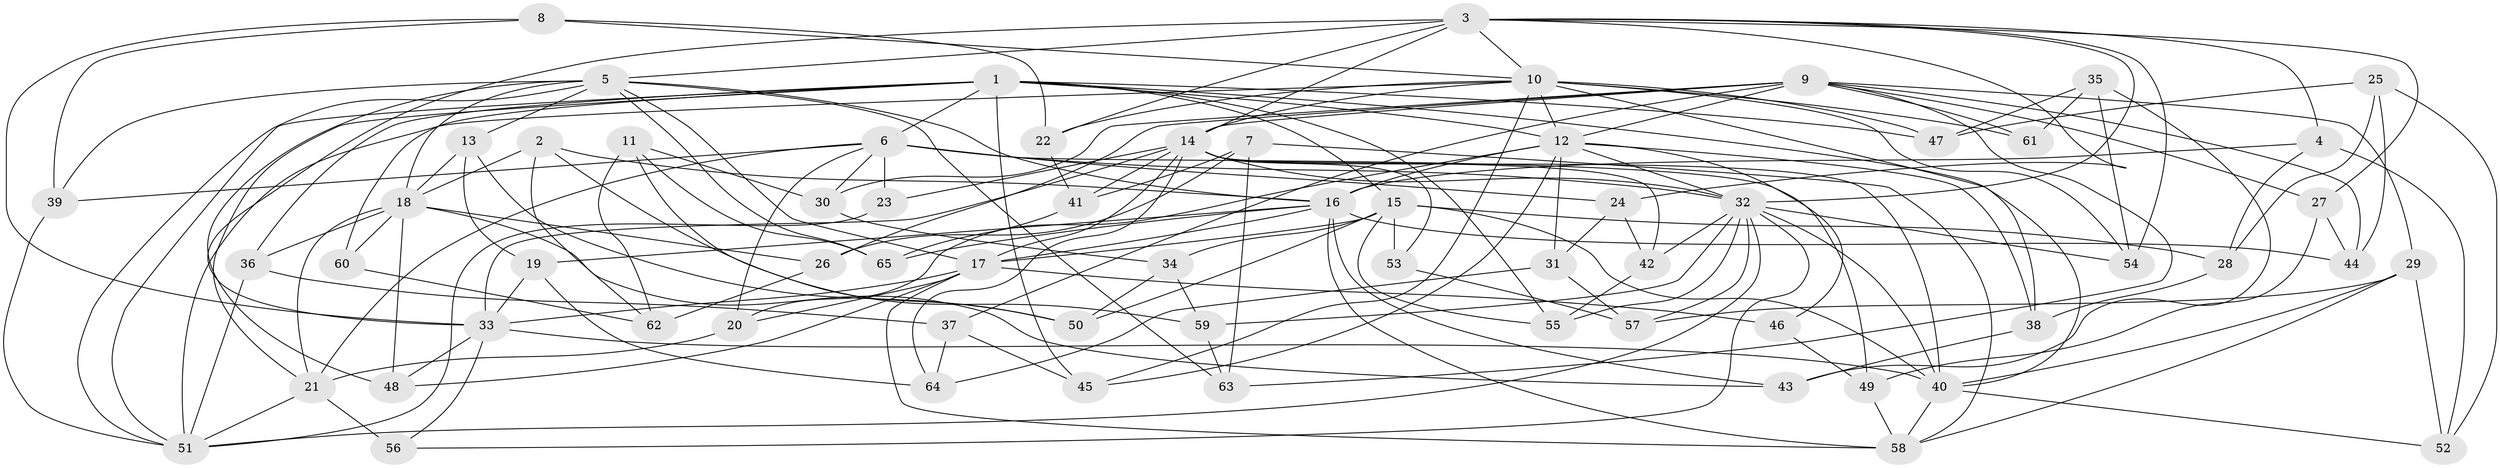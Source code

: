 // original degree distribution, {4: 1.0}
// Generated by graph-tools (version 1.1) at 2025/38/03/09/25 02:38:08]
// undirected, 65 vertices, 175 edges
graph export_dot {
graph [start="1"]
  node [color=gray90,style=filled];
  1;
  2;
  3;
  4;
  5;
  6;
  7;
  8;
  9;
  10;
  11;
  12;
  13;
  14;
  15;
  16;
  17;
  18;
  19;
  20;
  21;
  22;
  23;
  24;
  25;
  26;
  27;
  28;
  29;
  30;
  31;
  32;
  33;
  34;
  35;
  36;
  37;
  38;
  39;
  40;
  41;
  42;
  43;
  44;
  45;
  46;
  47;
  48;
  49;
  50;
  51;
  52;
  53;
  54;
  55;
  56;
  57;
  58;
  59;
  60;
  61;
  62;
  63;
  64;
  65;
  1 -- 6 [weight=1.0];
  1 -- 12 [weight=1.0];
  1 -- 15 [weight=1.0];
  1 -- 21 [weight=1.0];
  1 -- 36 [weight=1.0];
  1 -- 40 [weight=2.0];
  1 -- 45 [weight=1.0];
  1 -- 47 [weight=1.0];
  1 -- 51 [weight=1.0];
  1 -- 55 [weight=1.0];
  1 -- 60 [weight=1.0];
  2 -- 16 [weight=2.0];
  2 -- 18 [weight=2.0];
  2 -- 59 [weight=1.0];
  2 -- 62 [weight=1.0];
  3 -- 4 [weight=1.0];
  3 -- 5 [weight=1.0];
  3 -- 10 [weight=1.0];
  3 -- 14 [weight=1.0];
  3 -- 22 [weight=1.0];
  3 -- 24 [weight=1.0];
  3 -- 27 [weight=1.0];
  3 -- 32 [weight=1.0];
  3 -- 33 [weight=3.0];
  3 -- 54 [weight=1.0];
  4 -- 16 [weight=1.0];
  4 -- 28 [weight=1.0];
  4 -- 52 [weight=1.0];
  5 -- 13 [weight=1.0];
  5 -- 16 [weight=1.0];
  5 -- 17 [weight=1.0];
  5 -- 18 [weight=1.0];
  5 -- 39 [weight=1.0];
  5 -- 48 [weight=1.0];
  5 -- 51 [weight=1.0];
  5 -- 63 [weight=1.0];
  5 -- 65 [weight=1.0];
  6 -- 20 [weight=1.0];
  6 -- 21 [weight=1.0];
  6 -- 23 [weight=2.0];
  6 -- 24 [weight=1.0];
  6 -- 30 [weight=1.0];
  6 -- 32 [weight=1.0];
  6 -- 39 [weight=1.0];
  6 -- 49 [weight=1.0];
  7 -- 26 [weight=1.0];
  7 -- 41 [weight=1.0];
  7 -- 58 [weight=1.0];
  7 -- 63 [weight=1.0];
  8 -- 10 [weight=1.0];
  8 -- 22 [weight=1.0];
  8 -- 33 [weight=1.0];
  8 -- 39 [weight=1.0];
  9 -- 12 [weight=1.0];
  9 -- 14 [weight=1.0];
  9 -- 26 [weight=1.0];
  9 -- 27 [weight=1.0];
  9 -- 29 [weight=1.0];
  9 -- 30 [weight=1.0];
  9 -- 37 [weight=1.0];
  9 -- 44 [weight=1.0];
  9 -- 61 [weight=1.0];
  9 -- 63 [weight=1.0];
  10 -- 12 [weight=1.0];
  10 -- 14 [weight=1.0];
  10 -- 22 [weight=1.0];
  10 -- 38 [weight=1.0];
  10 -- 45 [weight=1.0];
  10 -- 47 [weight=1.0];
  10 -- 51 [weight=1.0];
  10 -- 54 [weight=1.0];
  10 -- 61 [weight=2.0];
  11 -- 30 [weight=1.0];
  11 -- 50 [weight=1.0];
  11 -- 62 [weight=1.0];
  11 -- 65 [weight=1.0];
  12 -- 16 [weight=1.0];
  12 -- 20 [weight=1.0];
  12 -- 31 [weight=1.0];
  12 -- 32 [weight=1.0];
  12 -- 38 [weight=1.0];
  12 -- 45 [weight=1.0];
  12 -- 46 [weight=1.0];
  13 -- 18 [weight=1.0];
  13 -- 19 [weight=1.0];
  13 -- 50 [weight=1.0];
  14 -- 17 [weight=1.0];
  14 -- 23 [weight=1.0];
  14 -- 32 [weight=1.0];
  14 -- 33 [weight=1.0];
  14 -- 40 [weight=1.0];
  14 -- 41 [weight=1.0];
  14 -- 42 [weight=1.0];
  14 -- 53 [weight=1.0];
  14 -- 64 [weight=1.0];
  15 -- 17 [weight=2.0];
  15 -- 28 [weight=1.0];
  15 -- 34 [weight=1.0];
  15 -- 40 [weight=1.0];
  15 -- 50 [weight=1.0];
  15 -- 53 [weight=2.0];
  15 -- 55 [weight=3.0];
  16 -- 17 [weight=2.0];
  16 -- 19 [weight=1.0];
  16 -- 43 [weight=1.0];
  16 -- 44 [weight=1.0];
  16 -- 58 [weight=1.0];
  16 -- 65 [weight=1.0];
  17 -- 20 [weight=1.0];
  17 -- 33 [weight=1.0];
  17 -- 46 [weight=2.0];
  17 -- 48 [weight=1.0];
  17 -- 58 [weight=1.0];
  18 -- 21 [weight=2.0];
  18 -- 26 [weight=1.0];
  18 -- 36 [weight=1.0];
  18 -- 43 [weight=1.0];
  18 -- 48 [weight=1.0];
  18 -- 60 [weight=2.0];
  19 -- 33 [weight=1.0];
  19 -- 64 [weight=1.0];
  20 -- 21 [weight=1.0];
  21 -- 51 [weight=1.0];
  21 -- 56 [weight=2.0];
  22 -- 41 [weight=1.0];
  23 -- 51 [weight=1.0];
  24 -- 31 [weight=1.0];
  24 -- 42 [weight=1.0];
  25 -- 28 [weight=1.0];
  25 -- 44 [weight=1.0];
  25 -- 47 [weight=1.0];
  25 -- 52 [weight=1.0];
  26 -- 62 [weight=1.0];
  27 -- 44 [weight=1.0];
  27 -- 49 [weight=1.0];
  28 -- 38 [weight=1.0];
  29 -- 40 [weight=2.0];
  29 -- 52 [weight=1.0];
  29 -- 57 [weight=1.0];
  29 -- 58 [weight=1.0];
  30 -- 34 [weight=1.0];
  31 -- 57 [weight=1.0];
  31 -- 64 [weight=1.0];
  32 -- 40 [weight=1.0];
  32 -- 42 [weight=1.0];
  32 -- 51 [weight=1.0];
  32 -- 54 [weight=1.0];
  32 -- 55 [weight=1.0];
  32 -- 56 [weight=1.0];
  32 -- 57 [weight=1.0];
  32 -- 59 [weight=1.0];
  33 -- 40 [weight=1.0];
  33 -- 48 [weight=1.0];
  33 -- 56 [weight=1.0];
  34 -- 50 [weight=1.0];
  34 -- 59 [weight=1.0];
  35 -- 43 [weight=1.0];
  35 -- 47 [weight=1.0];
  35 -- 54 [weight=1.0];
  35 -- 61 [weight=1.0];
  36 -- 37 [weight=1.0];
  36 -- 51 [weight=1.0];
  37 -- 45 [weight=1.0];
  37 -- 64 [weight=1.0];
  38 -- 43 [weight=1.0];
  39 -- 51 [weight=1.0];
  40 -- 52 [weight=1.0];
  40 -- 58 [weight=1.0];
  41 -- 65 [weight=1.0];
  42 -- 55 [weight=1.0];
  46 -- 49 [weight=1.0];
  49 -- 58 [weight=1.0];
  53 -- 57 [weight=1.0];
  59 -- 63 [weight=1.0];
  60 -- 62 [weight=1.0];
}
